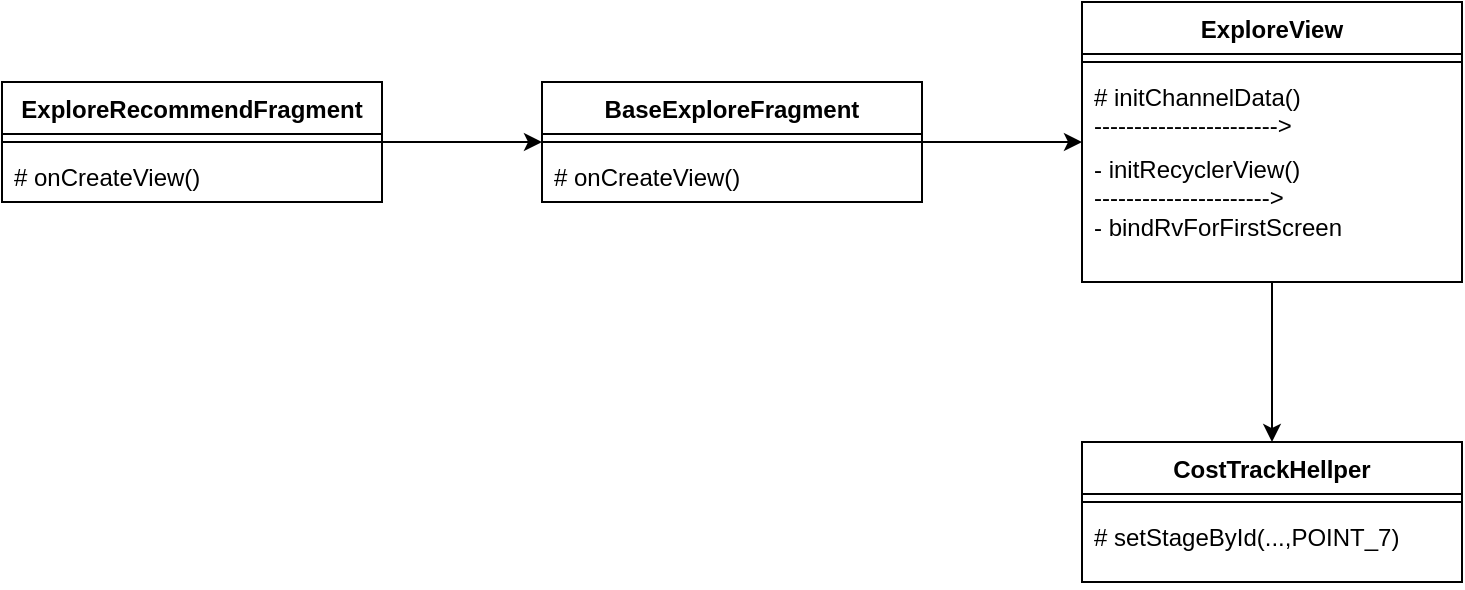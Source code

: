<mxfile version="22.1.21" type="github">
  <diagram name="第 1 页" id="DhH5-FDjBbhudTGrW0KN">
    <mxGraphModel dx="818" dy="739" grid="1" gridSize="10" guides="1" tooltips="1" connect="1" arrows="1" fold="1" page="1" pageScale="1" pageWidth="827" pageHeight="1169" math="0" shadow="0">
      <root>
        <mxCell id="0" />
        <mxCell id="1" parent="0" />
        <mxCell id="scSDOBY3m2TwEwSf54rs-8" value="" style="edgeStyle=orthogonalEdgeStyle;rounded=0;orthogonalLoop=1;jettySize=auto;html=1;" edge="1" parent="1" source="scSDOBY3m2TwEwSf54rs-1" target="scSDOBY3m2TwEwSf54rs-5">
          <mxGeometry relative="1" as="geometry" />
        </mxCell>
        <mxCell id="scSDOBY3m2TwEwSf54rs-1" value="ExploreRecommendFragment" style="swimlane;fontStyle=1;align=center;verticalAlign=top;childLayout=stackLayout;horizontal=1;startSize=26;horizontalStack=0;resizeParent=1;resizeParentMax=0;resizeLast=0;collapsible=1;marginBottom=0;whiteSpace=wrap;html=1;" vertex="1" parent="1">
          <mxGeometry x="20" y="110" width="190" height="60" as="geometry" />
        </mxCell>
        <mxCell id="scSDOBY3m2TwEwSf54rs-3" value="" style="line;strokeWidth=1;fillColor=none;align=left;verticalAlign=middle;spacingTop=-1;spacingLeft=3;spacingRight=3;rotatable=0;labelPosition=right;points=[];portConstraint=eastwest;strokeColor=inherit;" vertex="1" parent="scSDOBY3m2TwEwSf54rs-1">
          <mxGeometry y="26" width="190" height="8" as="geometry" />
        </mxCell>
        <mxCell id="scSDOBY3m2TwEwSf54rs-4" value="# onCreateView()" style="text;strokeColor=none;fillColor=none;align=left;verticalAlign=top;spacingLeft=4;spacingRight=4;overflow=hidden;rotatable=0;points=[[0,0.5],[1,0.5]];portConstraint=eastwest;whiteSpace=wrap;html=1;" vertex="1" parent="scSDOBY3m2TwEwSf54rs-1">
          <mxGeometry y="34" width="190" height="26" as="geometry" />
        </mxCell>
        <mxCell id="scSDOBY3m2TwEwSf54rs-12" value="" style="edgeStyle=orthogonalEdgeStyle;rounded=0;orthogonalLoop=1;jettySize=auto;html=1;" edge="1" parent="1" source="scSDOBY3m2TwEwSf54rs-5" target="scSDOBY3m2TwEwSf54rs-9">
          <mxGeometry relative="1" as="geometry" />
        </mxCell>
        <mxCell id="scSDOBY3m2TwEwSf54rs-5" value="BaseExploreFragment" style="swimlane;fontStyle=1;align=center;verticalAlign=top;childLayout=stackLayout;horizontal=1;startSize=26;horizontalStack=0;resizeParent=1;resizeParentMax=0;resizeLast=0;collapsible=1;marginBottom=0;whiteSpace=wrap;html=1;" vertex="1" parent="1">
          <mxGeometry x="290" y="110" width="190" height="60" as="geometry" />
        </mxCell>
        <mxCell id="scSDOBY3m2TwEwSf54rs-6" value="" style="line;strokeWidth=1;fillColor=none;align=left;verticalAlign=middle;spacingTop=-1;spacingLeft=3;spacingRight=3;rotatable=0;labelPosition=right;points=[];portConstraint=eastwest;strokeColor=inherit;" vertex="1" parent="scSDOBY3m2TwEwSf54rs-5">
          <mxGeometry y="26" width="190" height="8" as="geometry" />
        </mxCell>
        <mxCell id="scSDOBY3m2TwEwSf54rs-7" value="# onCreateView()" style="text;strokeColor=none;fillColor=none;align=left;verticalAlign=top;spacingLeft=4;spacingRight=4;overflow=hidden;rotatable=0;points=[[0,0.5],[1,0.5]];portConstraint=eastwest;whiteSpace=wrap;html=1;" vertex="1" parent="scSDOBY3m2TwEwSf54rs-5">
          <mxGeometry y="34" width="190" height="26" as="geometry" />
        </mxCell>
        <mxCell id="scSDOBY3m2TwEwSf54rs-18" value="" style="edgeStyle=orthogonalEdgeStyle;rounded=0;orthogonalLoop=1;jettySize=auto;html=1;" edge="1" parent="1" source="scSDOBY3m2TwEwSf54rs-9" target="scSDOBY3m2TwEwSf54rs-14">
          <mxGeometry relative="1" as="geometry" />
        </mxCell>
        <mxCell id="scSDOBY3m2TwEwSf54rs-9" value="ExploreView" style="swimlane;fontStyle=1;align=center;verticalAlign=top;childLayout=stackLayout;horizontal=1;startSize=26;horizontalStack=0;resizeParent=1;resizeParentMax=0;resizeLast=0;collapsible=1;marginBottom=0;whiteSpace=wrap;html=1;" vertex="1" parent="1">
          <mxGeometry x="560" y="70" width="190" height="140" as="geometry" />
        </mxCell>
        <mxCell id="scSDOBY3m2TwEwSf54rs-10" value="" style="line;strokeWidth=1;fillColor=none;align=left;verticalAlign=middle;spacingTop=-1;spacingLeft=3;spacingRight=3;rotatable=0;labelPosition=right;points=[];portConstraint=eastwest;strokeColor=inherit;" vertex="1" parent="scSDOBY3m2TwEwSf54rs-9">
          <mxGeometry y="26" width="190" height="8" as="geometry" />
        </mxCell>
        <mxCell id="scSDOBY3m2TwEwSf54rs-11" value="# initChannelData()&lt;br&gt;-----------------------&amp;gt;" style="text;strokeColor=none;fillColor=none;align=left;verticalAlign=top;spacingLeft=4;spacingRight=4;overflow=hidden;rotatable=0;points=[[0,0.5],[1,0.5]];portConstraint=eastwest;whiteSpace=wrap;html=1;" vertex="1" parent="scSDOBY3m2TwEwSf54rs-9">
          <mxGeometry y="34" width="190" height="36" as="geometry" />
        </mxCell>
        <mxCell id="scSDOBY3m2TwEwSf54rs-13" value="- initRecyclerView()&lt;br&gt;----------------------&amp;gt;&lt;br&gt;-&amp;nbsp;bindRvForFirstScreen" style="text;strokeColor=none;fillColor=none;align=left;verticalAlign=top;spacingLeft=4;spacingRight=4;overflow=hidden;rotatable=0;points=[[0,0.5],[1,0.5]];portConstraint=eastwest;whiteSpace=wrap;html=1;" vertex="1" parent="scSDOBY3m2TwEwSf54rs-9">
          <mxGeometry y="70" width="190" height="70" as="geometry" />
        </mxCell>
        <mxCell id="scSDOBY3m2TwEwSf54rs-14" value="CostTrackHellper" style="swimlane;fontStyle=1;align=center;verticalAlign=top;childLayout=stackLayout;horizontal=1;startSize=26;horizontalStack=0;resizeParent=1;resizeParentMax=0;resizeLast=0;collapsible=1;marginBottom=0;whiteSpace=wrap;html=1;" vertex="1" parent="1">
          <mxGeometry x="560" y="290" width="190" height="70" as="geometry" />
        </mxCell>
        <mxCell id="scSDOBY3m2TwEwSf54rs-15" value="" style="line;strokeWidth=1;fillColor=none;align=left;verticalAlign=middle;spacingTop=-1;spacingLeft=3;spacingRight=3;rotatable=0;labelPosition=right;points=[];portConstraint=eastwest;strokeColor=inherit;" vertex="1" parent="scSDOBY3m2TwEwSf54rs-14">
          <mxGeometry y="26" width="190" height="8" as="geometry" />
        </mxCell>
        <mxCell id="scSDOBY3m2TwEwSf54rs-16" value="# setStageById(...,POINT_7)" style="text;strokeColor=none;fillColor=none;align=left;verticalAlign=top;spacingLeft=4;spacingRight=4;overflow=hidden;rotatable=0;points=[[0,0.5],[1,0.5]];portConstraint=eastwest;whiteSpace=wrap;html=1;" vertex="1" parent="scSDOBY3m2TwEwSf54rs-14">
          <mxGeometry y="34" width="190" height="36" as="geometry" />
        </mxCell>
      </root>
    </mxGraphModel>
  </diagram>
</mxfile>

